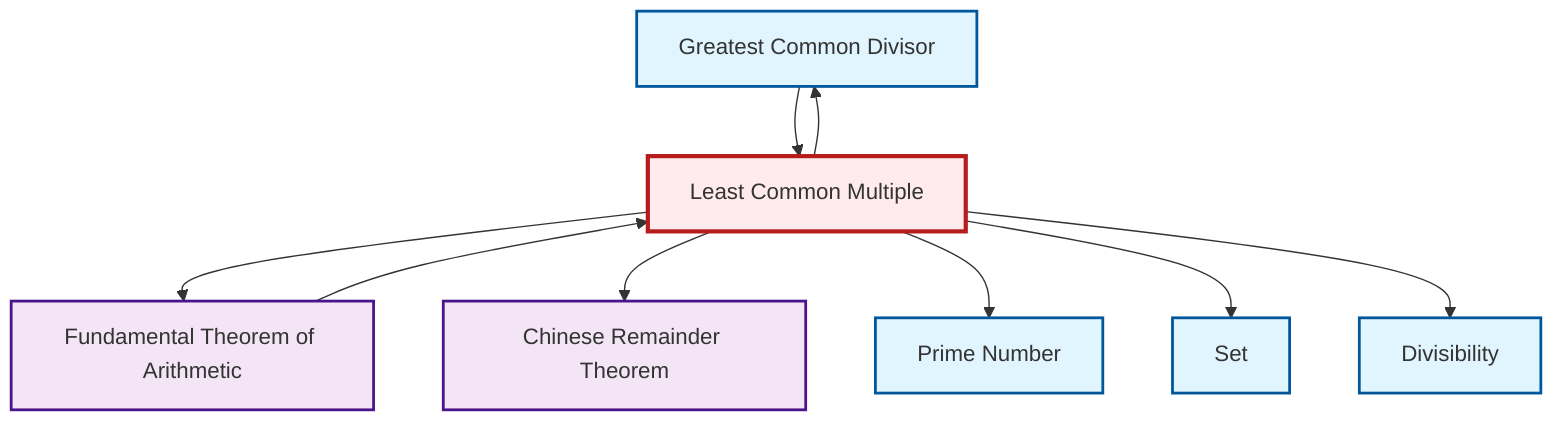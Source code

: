 graph TD
    classDef definition fill:#e1f5fe,stroke:#01579b,stroke-width:2px
    classDef theorem fill:#f3e5f5,stroke:#4a148c,stroke-width:2px
    classDef axiom fill:#fff3e0,stroke:#e65100,stroke-width:2px
    classDef example fill:#e8f5e9,stroke:#1b5e20,stroke-width:2px
    classDef current fill:#ffebee,stroke:#b71c1c,stroke-width:3px
    def-gcd["Greatest Common Divisor"]:::definition
    def-set["Set"]:::definition
    def-prime["Prime Number"]:::definition
    def-lcm["Least Common Multiple"]:::definition
    def-divisibility["Divisibility"]:::definition
    thm-chinese-remainder["Chinese Remainder Theorem"]:::theorem
    thm-fundamental-arithmetic["Fundamental Theorem of Arithmetic"]:::theorem
    thm-fundamental-arithmetic --> def-lcm
    def-gcd --> def-lcm
    def-lcm --> thm-fundamental-arithmetic
    def-lcm --> thm-chinese-remainder
    def-lcm --> def-gcd
    def-lcm --> def-prime
    def-lcm --> def-set
    def-lcm --> def-divisibility
    class def-lcm current